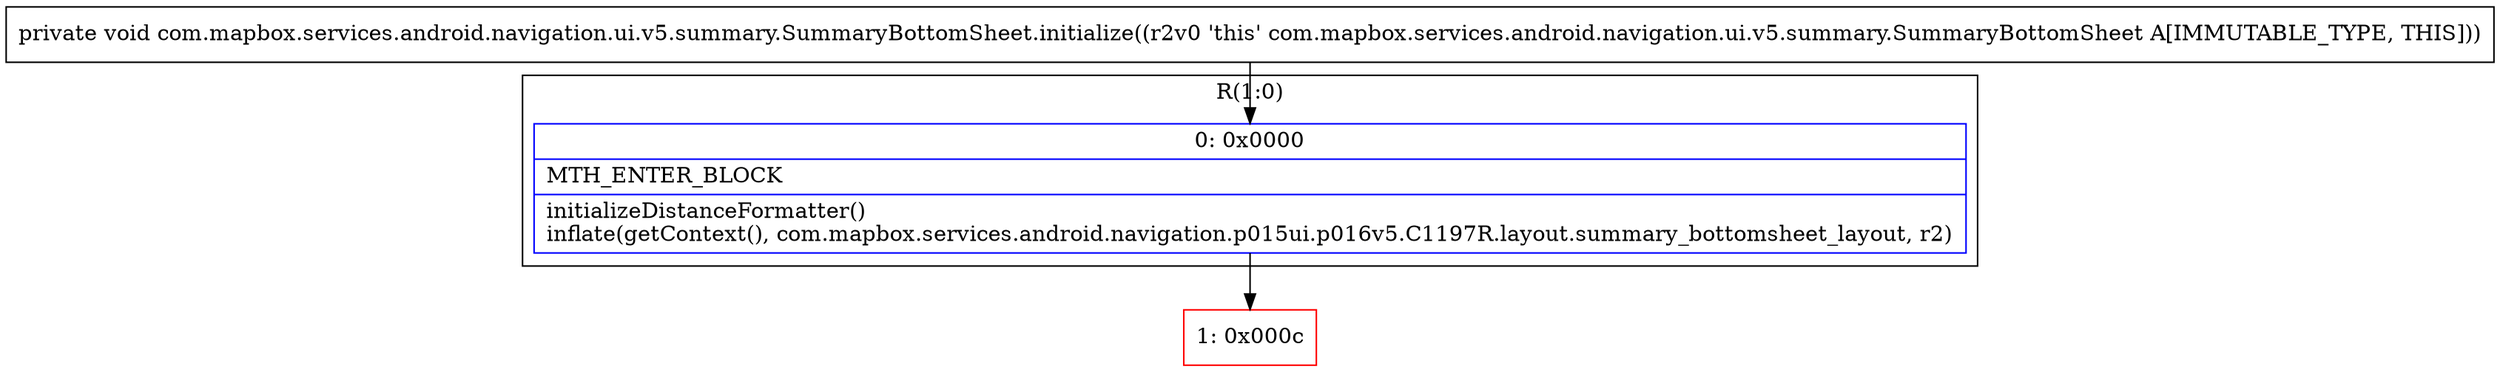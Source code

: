 digraph "CFG forcom.mapbox.services.android.navigation.ui.v5.summary.SummaryBottomSheet.initialize()V" {
subgraph cluster_Region_446969645 {
label = "R(1:0)";
node [shape=record,color=blue];
Node_0 [shape=record,label="{0\:\ 0x0000|MTH_ENTER_BLOCK\l|initializeDistanceFormatter()\linflate(getContext(), com.mapbox.services.android.navigation.p015ui.p016v5.C1197R.layout.summary_bottomsheet_layout, r2)\l}"];
}
Node_1 [shape=record,color=red,label="{1\:\ 0x000c}"];
MethodNode[shape=record,label="{private void com.mapbox.services.android.navigation.ui.v5.summary.SummaryBottomSheet.initialize((r2v0 'this' com.mapbox.services.android.navigation.ui.v5.summary.SummaryBottomSheet A[IMMUTABLE_TYPE, THIS])) }"];
MethodNode -> Node_0;
Node_0 -> Node_1;
}

